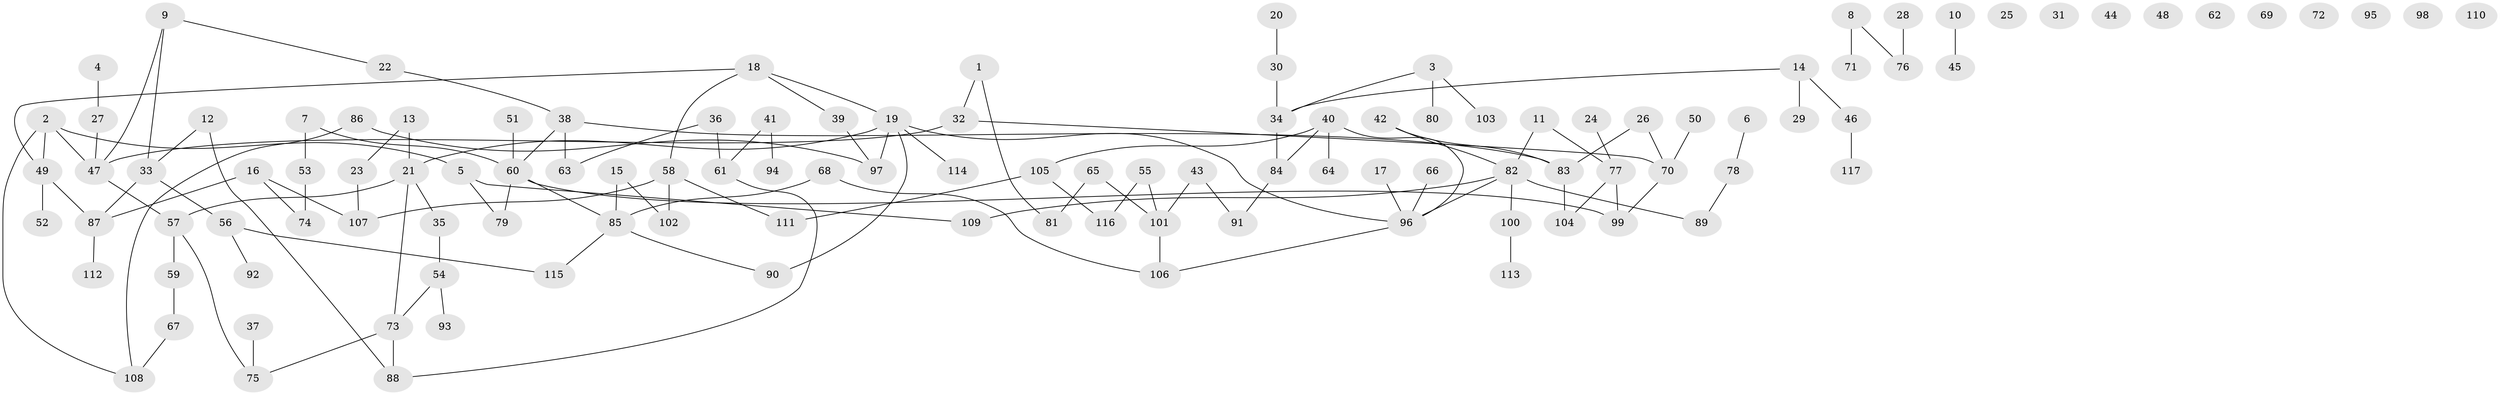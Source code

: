 // coarse degree distribution, {1: 0.2857142857142857, 2: 0.3142857142857143, 0: 0.14285714285714285, 4: 0.07142857142857142, 5: 0.08571428571428572, 3: 0.04285714285714286, 6: 0.014285714285714285, 8: 0.02857142857142857, 7: 0.014285714285714285}
// Generated by graph-tools (version 1.1) at 2025/42/03/04/25 21:42:20]
// undirected, 117 vertices, 131 edges
graph export_dot {
graph [start="1"]
  node [color=gray90,style=filled];
  1;
  2;
  3;
  4;
  5;
  6;
  7;
  8;
  9;
  10;
  11;
  12;
  13;
  14;
  15;
  16;
  17;
  18;
  19;
  20;
  21;
  22;
  23;
  24;
  25;
  26;
  27;
  28;
  29;
  30;
  31;
  32;
  33;
  34;
  35;
  36;
  37;
  38;
  39;
  40;
  41;
  42;
  43;
  44;
  45;
  46;
  47;
  48;
  49;
  50;
  51;
  52;
  53;
  54;
  55;
  56;
  57;
  58;
  59;
  60;
  61;
  62;
  63;
  64;
  65;
  66;
  67;
  68;
  69;
  70;
  71;
  72;
  73;
  74;
  75;
  76;
  77;
  78;
  79;
  80;
  81;
  82;
  83;
  84;
  85;
  86;
  87;
  88;
  89;
  90;
  91;
  92;
  93;
  94;
  95;
  96;
  97;
  98;
  99;
  100;
  101;
  102;
  103;
  104;
  105;
  106;
  107;
  108;
  109;
  110;
  111;
  112;
  113;
  114;
  115;
  116;
  117;
  1 -- 32;
  1 -- 81;
  2 -- 5;
  2 -- 47;
  2 -- 49;
  2 -- 108;
  3 -- 34;
  3 -- 80;
  3 -- 103;
  4 -- 27;
  5 -- 79;
  5 -- 109;
  6 -- 78;
  7 -- 53;
  7 -- 60;
  8 -- 71;
  8 -- 76;
  9 -- 22;
  9 -- 33;
  9 -- 47;
  10 -- 45;
  11 -- 77;
  11 -- 82;
  12 -- 33;
  12 -- 88;
  13 -- 21;
  13 -- 23;
  14 -- 29;
  14 -- 34;
  14 -- 46;
  15 -- 85;
  15 -- 102;
  16 -- 74;
  16 -- 87;
  16 -- 107;
  17 -- 96;
  18 -- 19;
  18 -- 39;
  18 -- 49;
  18 -- 58;
  19 -- 21;
  19 -- 90;
  19 -- 96;
  19 -- 97;
  19 -- 114;
  20 -- 30;
  21 -- 35;
  21 -- 57;
  21 -- 73;
  22 -- 38;
  23 -- 107;
  24 -- 77;
  26 -- 70;
  26 -- 83;
  27 -- 47;
  28 -- 76;
  30 -- 34;
  32 -- 47;
  32 -- 70;
  33 -- 56;
  33 -- 87;
  34 -- 84;
  35 -- 54;
  36 -- 61;
  36 -- 63;
  37 -- 75;
  38 -- 60;
  38 -- 63;
  38 -- 83;
  39 -- 97;
  40 -- 64;
  40 -- 84;
  40 -- 96;
  40 -- 105;
  41 -- 61;
  41 -- 94;
  42 -- 82;
  42 -- 83;
  43 -- 91;
  43 -- 101;
  46 -- 117;
  47 -- 57;
  49 -- 52;
  49 -- 87;
  50 -- 70;
  51 -- 60;
  53 -- 74;
  54 -- 73;
  54 -- 93;
  55 -- 101;
  55 -- 116;
  56 -- 92;
  56 -- 115;
  57 -- 59;
  57 -- 75;
  58 -- 102;
  58 -- 107;
  58 -- 111;
  59 -- 67;
  60 -- 79;
  60 -- 85;
  60 -- 99;
  61 -- 88;
  65 -- 81;
  65 -- 101;
  66 -- 96;
  67 -- 108;
  68 -- 85;
  68 -- 106;
  70 -- 99;
  73 -- 75;
  73 -- 88;
  77 -- 99;
  77 -- 104;
  78 -- 89;
  82 -- 89;
  82 -- 96;
  82 -- 100;
  82 -- 109;
  83 -- 104;
  84 -- 91;
  85 -- 90;
  85 -- 115;
  86 -- 97;
  86 -- 108;
  87 -- 112;
  96 -- 106;
  100 -- 113;
  101 -- 106;
  105 -- 111;
  105 -- 116;
}
